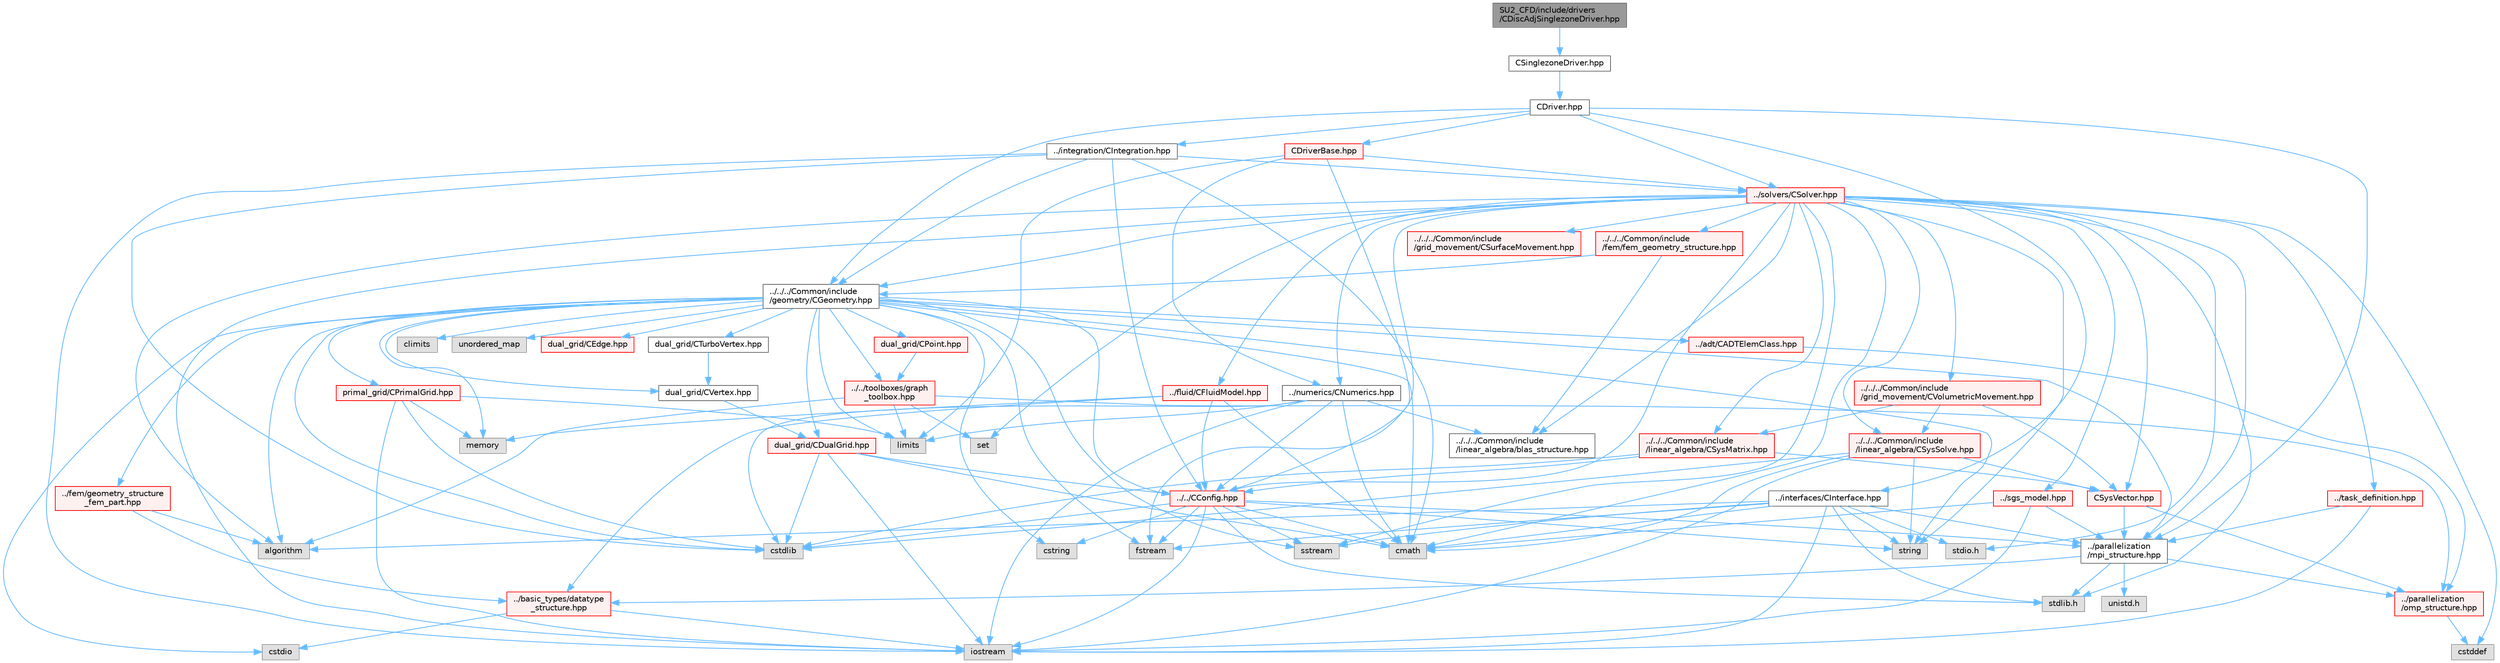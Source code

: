 digraph "SU2_CFD/include/drivers/CDiscAdjSinglezoneDriver.hpp"
{
 // LATEX_PDF_SIZE
  bgcolor="transparent";
  edge [fontname=Helvetica,fontsize=10,labelfontname=Helvetica,labelfontsize=10];
  node [fontname=Helvetica,fontsize=10,shape=box,height=0.2,width=0.4];
  Node1 [id="Node000001",label="SU2_CFD/include/drivers\l/CDiscAdjSinglezoneDriver.hpp",height=0.2,width=0.4,color="gray40", fillcolor="grey60", style="filled", fontcolor="black",tooltip="Headers of the main subroutines for driving single or multi-zone problems. The subroutines and functi..."];
  Node1 -> Node2 [id="edge1_Node000001_Node000002",color="steelblue1",style="solid",tooltip=" "];
  Node2 [id="Node000002",label="CSinglezoneDriver.hpp",height=0.2,width=0.4,color="grey40", fillcolor="white", style="filled",URL="$CSinglezoneDriver_8hpp.html",tooltip="Headers of the main subroutines for driving single or multi-zone problems. The subroutines and functi..."];
  Node2 -> Node3 [id="edge2_Node000002_Node000003",color="steelblue1",style="solid",tooltip=" "];
  Node3 [id="Node000003",label="CDriver.hpp",height=0.2,width=0.4,color="grey40", fillcolor="white", style="filled",URL="$CDriver_8hpp.html",tooltip="Headers of the main subroutines for driving single or multi-zone problems. The subroutines and functi..."];
  Node3 -> Node4 [id="edge3_Node000003_Node000004",color="steelblue1",style="solid",tooltip=" "];
  Node4 [id="Node000004",label="../../../Common/include\l/geometry/CGeometry.hpp",height=0.2,width=0.4,color="grey40", fillcolor="white", style="filled",URL="$CGeometry_8hpp.html",tooltip="Headers of the main subroutines for creating the geometrical structure. The subroutines and functions..."];
  Node4 -> Node5 [id="edge4_Node000004_Node000005",color="steelblue1",style="solid",tooltip=" "];
  Node5 [id="Node000005",label="limits",height=0.2,width=0.4,color="grey60", fillcolor="#E0E0E0", style="filled",tooltip=" "];
  Node4 -> Node6 [id="edge5_Node000004_Node000006",color="steelblue1",style="solid",tooltip=" "];
  Node6 [id="Node000006",label="../parallelization\l/mpi_structure.hpp",height=0.2,width=0.4,color="grey40", fillcolor="white", style="filled",URL="$mpi__structure_8hpp.html",tooltip="Headers of the mpi interface for generalized datatypes. The subroutines and functions are in the mpi_..."];
  Node6 -> Node7 [id="edge6_Node000006_Node000007",color="steelblue1",style="solid",tooltip=" "];
  Node7 [id="Node000007",label="stdlib.h",height=0.2,width=0.4,color="grey60", fillcolor="#E0E0E0", style="filled",tooltip=" "];
  Node6 -> Node8 [id="edge7_Node000006_Node000008",color="steelblue1",style="solid",tooltip=" "];
  Node8 [id="Node000008",label="../basic_types/datatype\l_structure.hpp",height=0.2,width=0.4,color="red", fillcolor="#FFF0F0", style="filled",URL="$datatype__structure_8hpp.html",tooltip="Headers for generalized datatypes, defines an interface for AD types."];
  Node8 -> Node9 [id="edge8_Node000008_Node000009",color="steelblue1",style="solid",tooltip=" "];
  Node9 [id="Node000009",label="iostream",height=0.2,width=0.4,color="grey60", fillcolor="#E0E0E0", style="filled",tooltip=" "];
  Node8 -> Node11 [id="edge9_Node000008_Node000011",color="steelblue1",style="solid",tooltip=" "];
  Node11 [id="Node000011",label="cstdio",height=0.2,width=0.4,color="grey60", fillcolor="#E0E0E0", style="filled",tooltip=" "];
  Node6 -> Node18 [id="edge10_Node000006_Node000018",color="steelblue1",style="solid",tooltip=" "];
  Node18 [id="Node000018",label="unistd.h",height=0.2,width=0.4,color="grey60", fillcolor="#E0E0E0", style="filled",tooltip=" "];
  Node6 -> Node15 [id="edge11_Node000006_Node000015",color="steelblue1",style="solid",tooltip=" "];
  Node15 [id="Node000015",label="../parallelization\l/omp_structure.hpp",height=0.2,width=0.4,color="red", fillcolor="#FFF0F0", style="filled",URL="$omp__structure_8hpp.html",tooltip="OpenMP interface header, provides compatibility functions if the code is built without OpenMP support..."];
  Node15 -> Node16 [id="edge12_Node000015_Node000016",color="steelblue1",style="solid",tooltip=" "];
  Node16 [id="Node000016",label="cstddef",height=0.2,width=0.4,color="grey60", fillcolor="#E0E0E0", style="filled",tooltip=" "];
  Node4 -> Node19 [id="edge13_Node000004_Node000019",color="steelblue1",style="solid",tooltip=" "];
  Node19 [id="Node000019",label="string",height=0.2,width=0.4,color="grey60", fillcolor="#E0E0E0", style="filled",tooltip=" "];
  Node4 -> Node20 [id="edge14_Node000004_Node000020",color="steelblue1",style="solid",tooltip=" "];
  Node20 [id="Node000020",label="fstream",height=0.2,width=0.4,color="grey60", fillcolor="#E0E0E0", style="filled",tooltip=" "];
  Node4 -> Node21 [id="edge15_Node000004_Node000021",color="steelblue1",style="solid",tooltip=" "];
  Node21 [id="Node000021",label="sstream",height=0.2,width=0.4,color="grey60", fillcolor="#E0E0E0", style="filled",tooltip=" "];
  Node4 -> Node22 [id="edge16_Node000004_Node000022",color="steelblue1",style="solid",tooltip=" "];
  Node22 [id="Node000022",label="cmath",height=0.2,width=0.4,color="grey60", fillcolor="#E0E0E0", style="filled",tooltip=" "];
  Node4 -> Node23 [id="edge17_Node000004_Node000023",color="steelblue1",style="solid",tooltip=" "];
  Node23 [id="Node000023",label="algorithm",height=0.2,width=0.4,color="grey60", fillcolor="#E0E0E0", style="filled",tooltip=" "];
  Node4 -> Node24 [id="edge18_Node000004_Node000024",color="steelblue1",style="solid",tooltip=" "];
  Node24 [id="Node000024",label="cstring",height=0.2,width=0.4,color="grey60", fillcolor="#E0E0E0", style="filled",tooltip=" "];
  Node4 -> Node11 [id="edge19_Node000004_Node000011",color="steelblue1",style="solid",tooltip=" "];
  Node4 -> Node25 [id="edge20_Node000004_Node000025",color="steelblue1",style="solid",tooltip=" "];
  Node25 [id="Node000025",label="cstdlib",height=0.2,width=0.4,color="grey60", fillcolor="#E0E0E0", style="filled",tooltip=" "];
  Node4 -> Node26 [id="edge21_Node000004_Node000026",color="steelblue1",style="solid",tooltip=" "];
  Node26 [id="Node000026",label="climits",height=0.2,width=0.4,color="grey60", fillcolor="#E0E0E0", style="filled",tooltip=" "];
  Node4 -> Node27 [id="edge22_Node000004_Node000027",color="steelblue1",style="solid",tooltip=" "];
  Node27 [id="Node000027",label="memory",height=0.2,width=0.4,color="grey60", fillcolor="#E0E0E0", style="filled",tooltip=" "];
  Node4 -> Node28 [id="edge23_Node000004_Node000028",color="steelblue1",style="solid",tooltip=" "];
  Node28 [id="Node000028",label="unordered_map",height=0.2,width=0.4,color="grey60", fillcolor="#E0E0E0", style="filled",tooltip=" "];
  Node4 -> Node29 [id="edge24_Node000004_Node000029",color="steelblue1",style="solid",tooltip=" "];
  Node29 [id="Node000029",label="primal_grid/CPrimalGrid.hpp",height=0.2,width=0.4,color="red", fillcolor="#FFF0F0", style="filled",URL="$CPrimalGrid_8hpp.html",tooltip="Headers of the main subroutines for storing the primal grid structure. The subroutines and functions ..."];
  Node29 -> Node9 [id="edge25_Node000029_Node000009",color="steelblue1",style="solid",tooltip=" "];
  Node29 -> Node5 [id="edge26_Node000029_Node000005",color="steelblue1",style="solid",tooltip=" "];
  Node29 -> Node25 [id="edge27_Node000029_Node000025",color="steelblue1",style="solid",tooltip=" "];
  Node29 -> Node27 [id="edge28_Node000029_Node000027",color="steelblue1",style="solid",tooltip=" "];
  Node4 -> Node34 [id="edge29_Node000004_Node000034",color="steelblue1",style="solid",tooltip=" "];
  Node34 [id="Node000034",label="dual_grid/CDualGrid.hpp",height=0.2,width=0.4,color="red", fillcolor="#FFF0F0", style="filled",URL="$CDualGrid_8hpp.html",tooltip="Headers of the main subroutines for doing the complete dual grid structure. The subroutines and funct..."];
  Node34 -> Node22 [id="edge30_Node000034_Node000022",color="steelblue1",style="solid",tooltip=" "];
  Node34 -> Node9 [id="edge31_Node000034_Node000009",color="steelblue1",style="solid",tooltip=" "];
  Node34 -> Node25 [id="edge32_Node000034_Node000025",color="steelblue1",style="solid",tooltip=" "];
  Node34 -> Node35 [id="edge33_Node000034_Node000035",color="steelblue1",style="solid",tooltip=" "];
  Node35 [id="Node000035",label="../../CConfig.hpp",height=0.2,width=0.4,color="red", fillcolor="#FFF0F0", style="filled",URL="$CConfig_8hpp.html",tooltip="All the information about the definition of the physical problem. The subroutines and functions are i..."];
  Node35 -> Node6 [id="edge34_Node000035_Node000006",color="steelblue1",style="solid",tooltip=" "];
  Node35 -> Node9 [id="edge35_Node000035_Node000009",color="steelblue1",style="solid",tooltip=" "];
  Node35 -> Node25 [id="edge36_Node000035_Node000025",color="steelblue1",style="solid",tooltip=" "];
  Node35 -> Node20 [id="edge37_Node000035_Node000020",color="steelblue1",style="solid",tooltip=" "];
  Node35 -> Node21 [id="edge38_Node000035_Node000021",color="steelblue1",style="solid",tooltip=" "];
  Node35 -> Node19 [id="edge39_Node000035_Node000019",color="steelblue1",style="solid",tooltip=" "];
  Node35 -> Node24 [id="edge40_Node000035_Node000024",color="steelblue1",style="solid",tooltip=" "];
  Node35 -> Node7 [id="edge41_Node000035_Node000007",color="steelblue1",style="solid",tooltip=" "];
  Node35 -> Node22 [id="edge42_Node000035_Node000022",color="steelblue1",style="solid",tooltip=" "];
  Node4 -> Node48 [id="edge43_Node000004_Node000048",color="steelblue1",style="solid",tooltip=" "];
  Node48 [id="Node000048",label="dual_grid/CPoint.hpp",height=0.2,width=0.4,color="red", fillcolor="#FFF0F0", style="filled",URL="$CPoint_8hpp.html",tooltip="Declaration of the point class that stores geometric and adjacency information for dual control volum..."];
  Node48 -> Node49 [id="edge44_Node000048_Node000049",color="steelblue1",style="solid",tooltip=" "];
  Node49 [id="Node000049",label="../../toolboxes/graph\l_toolbox.hpp",height=0.2,width=0.4,color="red", fillcolor="#FFF0F0", style="filled",URL="$graph__toolbox_8hpp.html",tooltip="Functions and classes to build/represent sparse graphs or sparse patterns."];
  Node49 -> Node15 [id="edge45_Node000049_Node000015",color="steelblue1",style="solid",tooltip=" "];
  Node49 -> Node50 [id="edge46_Node000049_Node000050",color="steelblue1",style="solid",tooltip=" "];
  Node50 [id="Node000050",label="set",height=0.2,width=0.4,color="grey60", fillcolor="#E0E0E0", style="filled",tooltip=" "];
  Node49 -> Node5 [id="edge47_Node000049_Node000005",color="steelblue1",style="solid",tooltip=" "];
  Node49 -> Node23 [id="edge48_Node000049_Node000023",color="steelblue1",style="solid",tooltip=" "];
  Node4 -> Node53 [id="edge49_Node000004_Node000053",color="steelblue1",style="solid",tooltip=" "];
  Node53 [id="Node000053",label="dual_grid/CEdge.hpp",height=0.2,width=0.4,color="red", fillcolor="#FFF0F0", style="filled",URL="$CEdge_8hpp.html",tooltip="Declaration of the edge class CEdge.cpp file."];
  Node4 -> Node54 [id="edge50_Node000004_Node000054",color="steelblue1",style="solid",tooltip=" "];
  Node54 [id="Node000054",label="dual_grid/CVertex.hpp",height=0.2,width=0.4,color="grey40", fillcolor="white", style="filled",URL="$CVertex_8hpp.html",tooltip="Headers of the main subroutines for doing the complete dual grid structure. The subroutines and funct..."];
  Node54 -> Node34 [id="edge51_Node000054_Node000034",color="steelblue1",style="solid",tooltip=" "];
  Node4 -> Node55 [id="edge52_Node000004_Node000055",color="steelblue1",style="solid",tooltip=" "];
  Node55 [id="Node000055",label="dual_grid/CTurboVertex.hpp",height=0.2,width=0.4,color="grey40", fillcolor="white", style="filled",URL="$CTurboVertex_8hpp.html",tooltip="Headers of the main subroutines for doing the complete dual grid structure. The subroutines and funct..."];
  Node55 -> Node54 [id="edge53_Node000055_Node000054",color="steelblue1",style="solid",tooltip=" "];
  Node4 -> Node35 [id="edge54_Node000004_Node000035",color="steelblue1",style="solid",tooltip=" "];
  Node4 -> Node56 [id="edge55_Node000004_Node000056",color="steelblue1",style="solid",tooltip=" "];
  Node56 [id="Node000056",label="../fem/geometry_structure\l_fem_part.hpp",height=0.2,width=0.4,color="red", fillcolor="#FFF0F0", style="filled",URL="$geometry__structure__fem__part_8hpp.html",tooltip="Helper classes for the Fluid FEM solver."];
  Node56 -> Node8 [id="edge56_Node000056_Node000008",color="steelblue1",style="solid",tooltip=" "];
  Node56 -> Node23 [id="edge57_Node000056_Node000023",color="steelblue1",style="solid",tooltip=" "];
  Node4 -> Node49 [id="edge58_Node000004_Node000049",color="steelblue1",style="solid",tooltip=" "];
  Node4 -> Node57 [id="edge59_Node000004_Node000057",color="steelblue1",style="solid",tooltip=" "];
  Node57 [id="Node000057",label="../adt/CADTElemClass.hpp",height=0.2,width=0.4,color="red", fillcolor="#FFF0F0", style="filled",URL="$CADTElemClass_8hpp.html",tooltip="Class for storing an ADT of (linear) elements in an arbitrary number of dimensions."];
  Node57 -> Node15 [id="edge60_Node000057_Node000015",color="steelblue1",style="solid",tooltip=" "];
  Node3 -> Node6 [id="edge61_Node000003_Node000006",color="steelblue1",style="solid",tooltip=" "];
  Node3 -> Node61 [id="edge62_Node000003_Node000061",color="steelblue1",style="solid",tooltip=" "];
  Node61 [id="Node000061",label="../integration/CIntegration.hpp",height=0.2,width=0.4,color="grey40", fillcolor="white", style="filled",URL="$CIntegration_8hpp.html",tooltip="Declaration of the main routines to orchestrate space and time integration."];
  Node61 -> Node22 [id="edge63_Node000061_Node000022",color="steelblue1",style="solid",tooltip=" "];
  Node61 -> Node9 [id="edge64_Node000061_Node000009",color="steelblue1",style="solid",tooltip=" "];
  Node61 -> Node25 [id="edge65_Node000061_Node000025",color="steelblue1",style="solid",tooltip=" "];
  Node61 -> Node62 [id="edge66_Node000061_Node000062",color="steelblue1",style="solid",tooltip=" "];
  Node62 [id="Node000062",label="../solvers/CSolver.hpp",height=0.2,width=0.4,color="red", fillcolor="#FFF0F0", style="filled",URL="$CSolver_8hpp.html",tooltip="Headers of the CSolver class which is inherited by all of the other solvers."];
  Node62 -> Node6 [id="edge67_Node000062_Node000006",color="steelblue1",style="solid",tooltip=" "];
  Node62 -> Node22 [id="edge68_Node000062_Node000022",color="steelblue1",style="solid",tooltip=" "];
  Node62 -> Node16 [id="edge69_Node000062_Node000016",color="steelblue1",style="solid",tooltip=" "];
  Node62 -> Node19 [id="edge70_Node000062_Node000019",color="steelblue1",style="solid",tooltip=" "];
  Node62 -> Node20 [id="edge71_Node000062_Node000020",color="steelblue1",style="solid",tooltip=" "];
  Node62 -> Node21 [id="edge72_Node000062_Node000021",color="steelblue1",style="solid",tooltip=" "];
  Node62 -> Node23 [id="edge73_Node000062_Node000023",color="steelblue1",style="solid",tooltip=" "];
  Node62 -> Node9 [id="edge74_Node000062_Node000009",color="steelblue1",style="solid",tooltip=" "];
  Node62 -> Node50 [id="edge75_Node000062_Node000050",color="steelblue1",style="solid",tooltip=" "];
  Node62 -> Node7 [id="edge76_Node000062_Node000007",color="steelblue1",style="solid",tooltip=" "];
  Node62 -> Node63 [id="edge77_Node000062_Node000063",color="steelblue1",style="solid",tooltip=" "];
  Node63 [id="Node000063",label="stdio.h",height=0.2,width=0.4,color="grey60", fillcolor="#E0E0E0", style="filled",tooltip=" "];
  Node62 -> Node64 [id="edge78_Node000062_Node000064",color="steelblue1",style="solid",tooltip=" "];
  Node64 [id="Node000064",label="../fluid/CFluidModel.hpp",height=0.2,width=0.4,color="red", fillcolor="#FFF0F0", style="filled",URL="$CFluidModel_8hpp.html",tooltip="Defines the main fluid model class for thermophysical properties."];
  Node64 -> Node22 [id="edge79_Node000064_Node000022",color="steelblue1",style="solid",tooltip=" "];
  Node64 -> Node27 [id="edge80_Node000064_Node000027",color="steelblue1",style="solid",tooltip=" "];
  Node64 -> Node35 [id="edge81_Node000064_Node000035",color="steelblue1",style="solid",tooltip=" "];
  Node64 -> Node8 [id="edge82_Node000064_Node000008",color="steelblue1",style="solid",tooltip=" "];
  Node62 -> Node68 [id="edge83_Node000062_Node000068",color="steelblue1",style="solid",tooltip=" "];
  Node68 [id="Node000068",label="../task_definition.hpp",height=0.2,width=0.4,color="red", fillcolor="#FFF0F0", style="filled",URL="$task__definition_8hpp.html",tooltip="Header of the task definition class for the SU2 solvers."];
  Node68 -> Node6 [id="edge84_Node000068_Node000006",color="steelblue1",style="solid",tooltip=" "];
  Node68 -> Node9 [id="edge85_Node000068_Node000009",color="steelblue1",style="solid",tooltip=" "];
  Node62 -> Node70 [id="edge86_Node000062_Node000070",color="steelblue1",style="solid",tooltip=" "];
  Node70 [id="Node000070",label="../numerics/CNumerics.hpp",height=0.2,width=0.4,color="grey40", fillcolor="white", style="filled",URL="$CNumerics_8hpp.html",tooltip="Declaration of the base numerics class, the implementation is in the CNumerics.cpp file."];
  Node70 -> Node22 [id="edge87_Node000070_Node000022",color="steelblue1",style="solid",tooltip=" "];
  Node70 -> Node9 [id="edge88_Node000070_Node000009",color="steelblue1",style="solid",tooltip=" "];
  Node70 -> Node5 [id="edge89_Node000070_Node000005",color="steelblue1",style="solid",tooltip=" "];
  Node70 -> Node25 [id="edge90_Node000070_Node000025",color="steelblue1",style="solid",tooltip=" "];
  Node70 -> Node35 [id="edge91_Node000070_Node000035",color="steelblue1",style="solid",tooltip=" "];
  Node70 -> Node71 [id="edge92_Node000070_Node000071",color="steelblue1",style="solid",tooltip=" "];
  Node71 [id="Node000071",label="../../../Common/include\l/linear_algebra/blas_structure.hpp",height=0.2,width=0.4,color="grey40", fillcolor="white", style="filled",URL="$blas__structure_8hpp.html",tooltip="Include files and headers of the functions for matrix and vector operations, which are typically foun..."];
  Node62 -> Node72 [id="edge93_Node000062_Node000072",color="steelblue1",style="solid",tooltip=" "];
  Node72 [id="Node000072",label="../sgs_model.hpp",height=0.2,width=0.4,color="red", fillcolor="#FFF0F0", style="filled",URL="$sgs__model_8hpp.html",tooltip="Headers of the LES subgrid scale models of the SU2 solvers."];
  Node72 -> Node6 [id="edge94_Node000072_Node000006",color="steelblue1",style="solid",tooltip=" "];
  Node72 -> Node9 [id="edge95_Node000072_Node000009",color="steelblue1",style="solid",tooltip=" "];
  Node72 -> Node22 [id="edge96_Node000072_Node000022",color="steelblue1",style="solid",tooltip=" "];
  Node62 -> Node74 [id="edge97_Node000062_Node000074",color="steelblue1",style="solid",tooltip=" "];
  Node74 [id="Node000074",label="../../../Common/include\l/fem/fem_geometry_structure.hpp",height=0.2,width=0.4,color="red", fillcolor="#FFF0F0", style="filled",URL="$fem__geometry__structure_8hpp.html",tooltip="Headers of the main subroutines for creating the geometrical structure for the FEM solver...."];
  Node74 -> Node4 [id="edge98_Node000074_Node000004",color="steelblue1",style="solid",tooltip=" "];
  Node74 -> Node71 [id="edge99_Node000074_Node000071",color="steelblue1",style="solid",tooltip=" "];
  Node62 -> Node4 [id="edge100_Node000062_Node000004",color="steelblue1",style="solid",tooltip=" "];
  Node62 -> Node35 [id="edge101_Node000062_Node000035",color="steelblue1",style="solid",tooltip=" "];
  Node62 -> Node77 [id="edge102_Node000062_Node000077",color="steelblue1",style="solid",tooltip=" "];
  Node77 [id="Node000077",label="../../../Common/include\l/linear_algebra/CSysMatrix.hpp",height=0.2,width=0.4,color="red", fillcolor="#FFF0F0", style="filled",URL="$CSysMatrix_8hpp.html",tooltip="Declaration of the block-sparse matrix class. The implemtation is in CSysMatrix.cpp."];
  Node77 -> Node35 [id="edge103_Node000077_Node000035",color="steelblue1",style="solid",tooltip=" "];
  Node77 -> Node78 [id="edge104_Node000077_Node000078",color="steelblue1",style="solid",tooltip=" "];
  Node78 [id="Node000078",label="CSysVector.hpp",height=0.2,width=0.4,color="red", fillcolor="#FFF0F0", style="filled",URL="$CSysVector_8hpp.html",tooltip="Declararion and inlines of the vector class used in the solution of large, distributed,..."];
  Node78 -> Node6 [id="edge105_Node000078_Node000006",color="steelblue1",style="solid",tooltip=" "];
  Node78 -> Node15 [id="edge106_Node000078_Node000015",color="steelblue1",style="solid",tooltip=" "];
  Node77 -> Node25 [id="edge107_Node000077_Node000025",color="steelblue1",style="solid",tooltip=" "];
  Node62 -> Node78 [id="edge108_Node000062_Node000078",color="steelblue1",style="solid",tooltip=" "];
  Node62 -> Node81 [id="edge109_Node000062_Node000081",color="steelblue1",style="solid",tooltip=" "];
  Node81 [id="Node000081",label="../../../Common/include\l/linear_algebra/CSysSolve.hpp",height=0.2,width=0.4,color="red", fillcolor="#FFF0F0", style="filled",URL="$CSysSolve_8hpp.html",tooltip="Headers for the classes related to linear solvers (CG, FGMRES, etc) The subroutines and functions are..."];
  Node81 -> Node22 [id="edge110_Node000081_Node000022",color="steelblue1",style="solid",tooltip=" "];
  Node81 -> Node9 [id="edge111_Node000081_Node000009",color="steelblue1",style="solid",tooltip=" "];
  Node81 -> Node25 [id="edge112_Node000081_Node000025",color="steelblue1",style="solid",tooltip=" "];
  Node81 -> Node19 [id="edge113_Node000081_Node000019",color="steelblue1",style="solid",tooltip=" "];
  Node81 -> Node78 [id="edge114_Node000081_Node000078",color="steelblue1",style="solid",tooltip=" "];
  Node62 -> Node83 [id="edge115_Node000062_Node000083",color="steelblue1",style="solid",tooltip=" "];
  Node83 [id="Node000083",label="../../../Common/include\l/grid_movement/CSurfaceMovement.hpp",height=0.2,width=0.4,color="red", fillcolor="#FFF0F0", style="filled",URL="$CSurfaceMovement_8hpp.html",tooltip="Headers of the CSurfaceMovement class."];
  Node62 -> Node87 [id="edge116_Node000062_Node000087",color="steelblue1",style="solid",tooltip=" "];
  Node87 [id="Node000087",label="../../../Common/include\l/grid_movement/CVolumetricMovement.hpp",height=0.2,width=0.4,color="red", fillcolor="#FFF0F0", style="filled",URL="$CVolumetricMovement_8hpp.html",tooltip="Headers of the CVolumetricMovement class."];
  Node87 -> Node77 [id="edge117_Node000087_Node000077",color="steelblue1",style="solid",tooltip=" "];
  Node87 -> Node78 [id="edge118_Node000087_Node000078",color="steelblue1",style="solid",tooltip=" "];
  Node87 -> Node81 [id="edge119_Node000087_Node000081",color="steelblue1",style="solid",tooltip=" "];
  Node62 -> Node71 [id="edge120_Node000062_Node000071",color="steelblue1",style="solid",tooltip=" "];
  Node61 -> Node4 [id="edge121_Node000061_Node000004",color="steelblue1",style="solid",tooltip=" "];
  Node61 -> Node35 [id="edge122_Node000061_Node000035",color="steelblue1",style="solid",tooltip=" "];
  Node3 -> Node91 [id="edge123_Node000003_Node000091",color="steelblue1",style="solid",tooltip=" "];
  Node91 [id="Node000091",label="../interfaces/CInterface.hpp",height=0.2,width=0.4,color="grey40", fillcolor="white", style="filled",URL="$CInterface_8hpp.html",tooltip="Declarations and inlines of the transfer structure. The subroutines and functions are in the physics ..."];
  Node91 -> Node6 [id="edge124_Node000091_Node000006",color="steelblue1",style="solid",tooltip=" "];
  Node91 -> Node22 [id="edge125_Node000091_Node000022",color="steelblue1",style="solid",tooltip=" "];
  Node91 -> Node19 [id="edge126_Node000091_Node000019",color="steelblue1",style="solid",tooltip=" "];
  Node91 -> Node20 [id="edge127_Node000091_Node000020",color="steelblue1",style="solid",tooltip=" "];
  Node91 -> Node21 [id="edge128_Node000091_Node000021",color="steelblue1",style="solid",tooltip=" "];
  Node91 -> Node23 [id="edge129_Node000091_Node000023",color="steelblue1",style="solid",tooltip=" "];
  Node91 -> Node9 [id="edge130_Node000091_Node000009",color="steelblue1",style="solid",tooltip=" "];
  Node91 -> Node7 [id="edge131_Node000091_Node000007",color="steelblue1",style="solid",tooltip=" "];
  Node91 -> Node63 [id="edge132_Node000091_Node000063",color="steelblue1",style="solid",tooltip=" "];
  Node3 -> Node62 [id="edge133_Node000003_Node000062",color="steelblue1",style="solid",tooltip=" "];
  Node3 -> Node92 [id="edge134_Node000003_Node000092",color="steelblue1",style="solid",tooltip=" "];
  Node92 [id="Node000092",label="CDriverBase.hpp",height=0.2,width=0.4,color="red", fillcolor="#FFF0F0", style="filled",URL="$CDriverBase_8hpp.html",tooltip="Base class for all drivers."];
  Node92 -> Node5 [id="edge135_Node000092_Node000005",color="steelblue1",style="solid",tooltip=" "];
  Node92 -> Node35 [id="edge136_Node000092_Node000035",color="steelblue1",style="solid",tooltip=" "];
  Node92 -> Node70 [id="edge137_Node000092_Node000070",color="steelblue1",style="solid",tooltip=" "];
  Node92 -> Node62 [id="edge138_Node000092_Node000062",color="steelblue1",style="solid",tooltip=" "];
}
